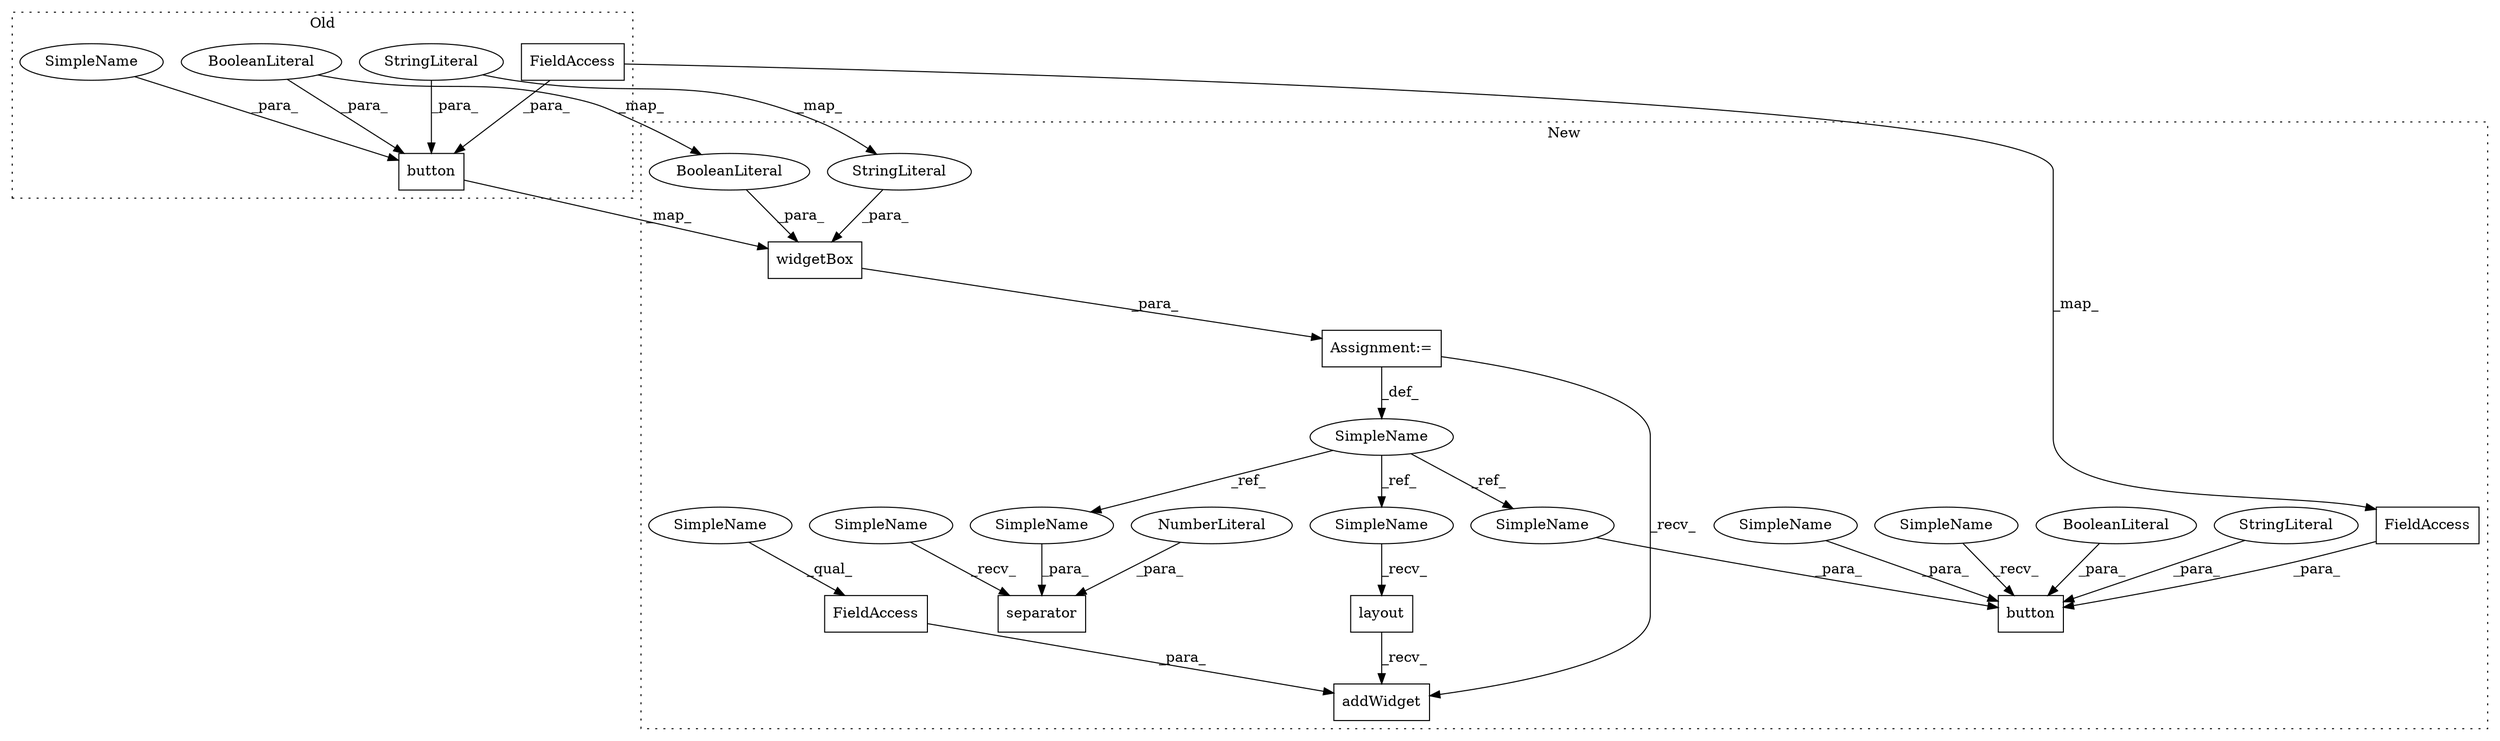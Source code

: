 digraph G {
subgraph cluster0 {
1 [label="button" a="32" s="4102,4155" l="7,1" shape="box"];
4 [label="StringLiteral" a="45" s="4131" l="8" shape="ellipse"];
7 [label="FieldAccess" a="22" s="4140" l="10" shape="box"];
15 [label="BooleanLiteral" a="9" s="4151" l="4" shape="ellipse"];
22 [label="SimpleName" a="42" s="4126" l="4" shape="ellipse"];
label = "Old";
style="dotted";
}
subgraph cluster1 {
2 [label="widgetBox" a="32" s="4106,4150" l="10,1" shape="box"];
3 [label="StringLiteral" a="45" s="4138" l="12" shape="ellipse"];
5 [label="button" a="32" s="4236,4276" l="7,1" shape="box"];
6 [label="FieldAccess" a="22" s="4261" l="10" shape="box"];
8 [label="StringLiteral" a="45" s="4252" l="8" shape="ellipse"];
9 [label="Assignment:=" a="7" s="4101" l="1" shape="box"];
10 [label="layout" a="32" s="4161" l="8" shape="box"];
11 [label="FieldAccess" a="22" s="4180" l="18" shape="box"];
12 [label="BooleanLiteral" a="9" s="4272" l="4" shape="ellipse"];
13 [label="SimpleName" a="42" s="4098" l="3" shape="ellipse"];
14 [label="addWidget" a="32" s="4170,4198" l="10,1" shape="box"];
16 [label="BooleanLiteral" a="9" s="4133" l="4" shape="ellipse"];
17 [label="separator" a="32" s="4209,4225" l="10,1" shape="box"];
18 [label="NumberLiteral" a="34" s="4223" l="2" shape="ellipse"];
19 [label="SimpleName" a="42" s="4219" l="3" shape="ellipse"];
20 [label="SimpleName" a="42" s="4243" l="3" shape="ellipse"];
21 [label="SimpleName" a="42" s="4157" l="3" shape="ellipse"];
23 [label="SimpleName" a="42" s="4180" l="4" shape="ellipse"];
24 [label="SimpleName" a="42" s="4247" l="4" shape="ellipse"];
25 [label="SimpleName" a="42" s="4232" l="3" shape="ellipse"];
26 [label="SimpleName" a="42" s="4205" l="3" shape="ellipse"];
label = "New";
style="dotted";
}
1 -> 2 [label="_map_"];
2 -> 9 [label="_para_"];
3 -> 2 [label="_para_"];
4 -> 1 [label="_para_"];
4 -> 3 [label="_map_"];
6 -> 5 [label="_para_"];
7 -> 6 [label="_map_"];
7 -> 1 [label="_para_"];
8 -> 5 [label="_para_"];
9 -> 13 [label="_def_"];
9 -> 14 [label="_recv_"];
10 -> 14 [label="_recv_"];
11 -> 14 [label="_para_"];
12 -> 5 [label="_para_"];
13 -> 21 [label="_ref_"];
13 -> 19 [label="_ref_"];
13 -> 20 [label="_ref_"];
15 -> 16 [label="_map_"];
15 -> 1 [label="_para_"];
16 -> 2 [label="_para_"];
18 -> 17 [label="_para_"];
19 -> 17 [label="_para_"];
20 -> 5 [label="_para_"];
21 -> 10 [label="_recv_"];
22 -> 1 [label="_para_"];
23 -> 11 [label="_qual_"];
24 -> 5 [label="_para_"];
25 -> 5 [label="_recv_"];
26 -> 17 [label="_recv_"];
}